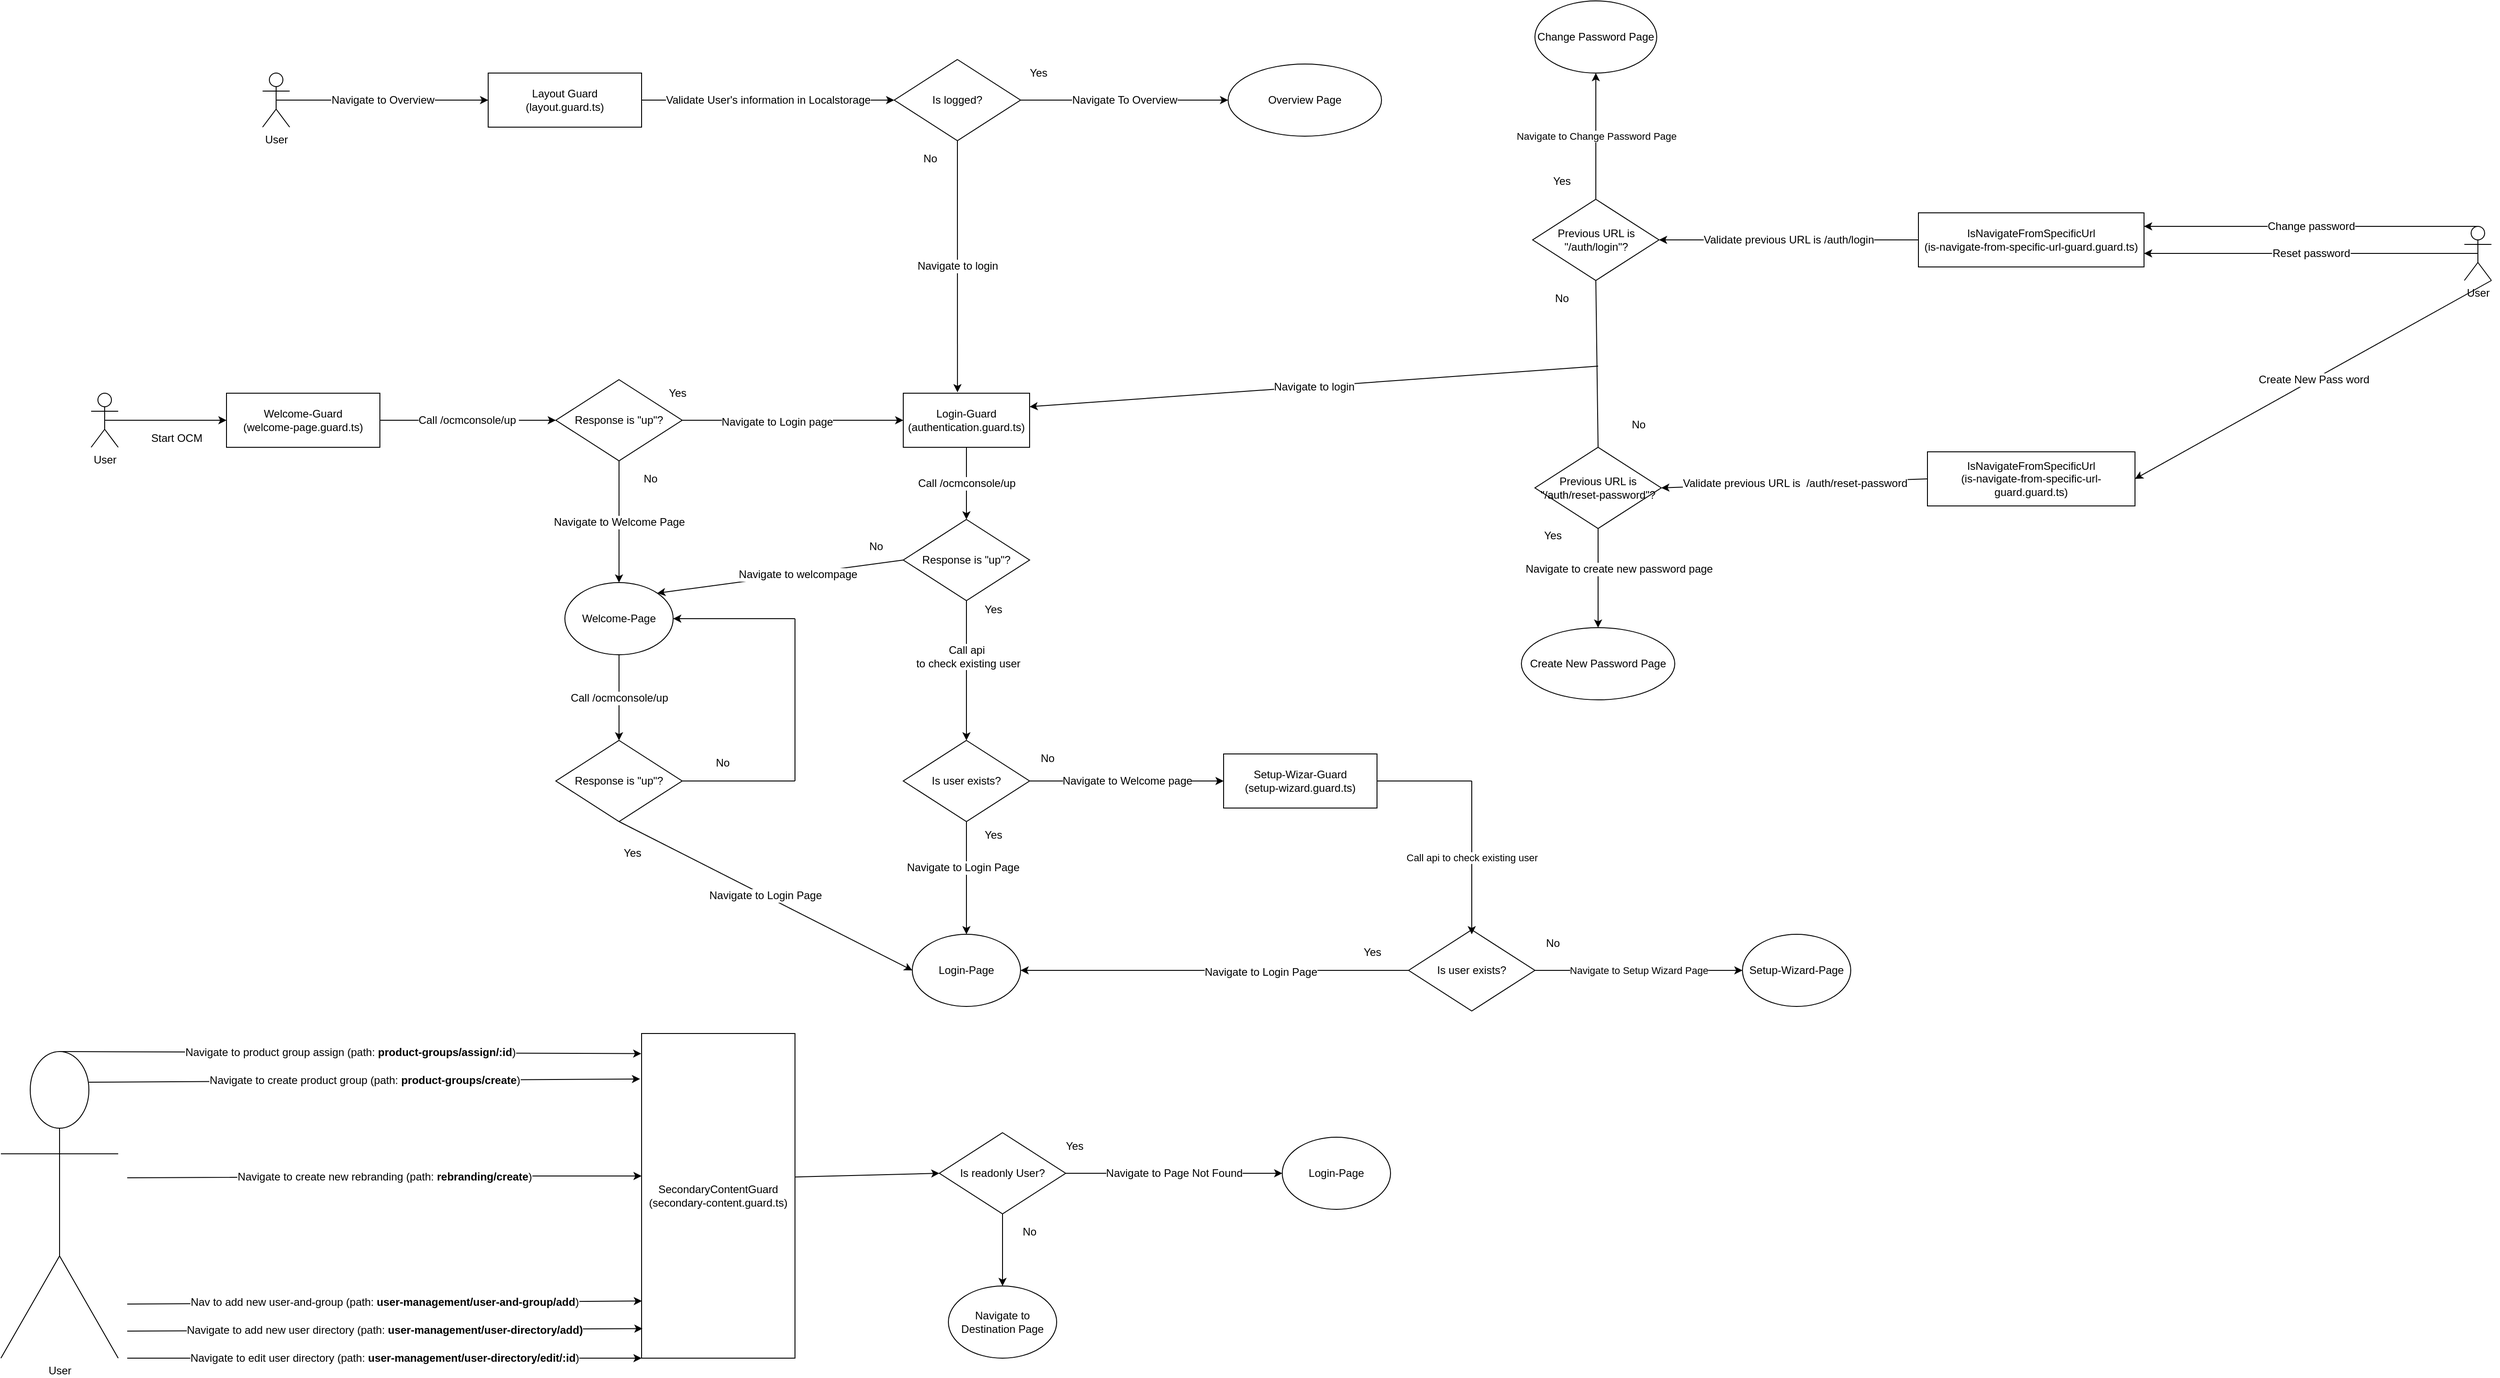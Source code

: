 <mxfile version="15.2.9" type="github">
  <diagram id="R2lEEEUBdFMjLlhIrx00" name="Page-1">
    <mxGraphModel dx="1763" dy="1122" grid="1" gridSize="10" guides="1" tooltips="1" connect="1" arrows="1" fold="1" page="0" pageScale="1" pageWidth="850" pageHeight="1100" math="0" shadow="0" extFonts="Permanent Marker^https://fonts.googleapis.com/css?family=Permanent+Marker">
      <root>
        <mxCell id="0" />
        <mxCell id="1" parent="0" />
        <mxCell id="M-KNJrDklRf5NZTeeunS-158" value="User&lt;br&gt;" style="shape=umlActor;verticalLabelPosition=bottom;verticalAlign=top;html=1;outlineConnect=0;sketch=0;direction=east;" vertex="1" parent="1">
          <mxGeometry x="2410" y="-135" width="30" height="60" as="geometry" />
        </mxCell>
        <mxCell id="M-KNJrDklRf5NZTeeunS-159" value="IsNavigateFromSpecificUrl&lt;br&gt;(is-navigate-from-specific-url-guard.guard.ts)" style="rounded=0;whiteSpace=wrap;html=1;sketch=0;direction=east;" vertex="1" parent="1">
          <mxGeometry x="1805" y="-150" width="250" height="60" as="geometry" />
        </mxCell>
        <mxCell id="M-KNJrDklRf5NZTeeunS-160" value="Change password" style="endArrow=classic;html=1;fontSize=12;exitX=0.5;exitY=0;exitDx=0;exitDy=0;exitPerimeter=0;sketch=0;entryX=1;entryY=0.25;entryDx=0;entryDy=0;" edge="1" parent="1" source="M-KNJrDklRf5NZTeeunS-158" target="M-KNJrDklRf5NZTeeunS-159">
          <mxGeometry relative="1" as="geometry">
            <mxPoint x="1205" y="-225" as="sourcePoint" />
            <mxPoint x="2220" y="-40" as="targetPoint" />
          </mxGeometry>
        </mxCell>
        <mxCell id="M-KNJrDklRf5NZTeeunS-161" value="Previous URL is &quot;/auth/login&quot;?" style="rhombus;whiteSpace=wrap;html=1;sketch=0;direction=east;" vertex="1" parent="1">
          <mxGeometry x="1377.5" y="-165" width="140" height="90" as="geometry" />
        </mxCell>
        <mxCell id="M-KNJrDklRf5NZTeeunS-162" value="Validate previous URL is /auth/login" style="endArrow=classic;html=1;fontSize=12;entryX=1;entryY=0.5;entryDx=0;entryDy=0;exitX=0;exitY=0.5;exitDx=0;exitDy=0;sketch=0;" edge="1" parent="1" source="M-KNJrDklRf5NZTeeunS-159" target="M-KNJrDklRf5NZTeeunS-161">
          <mxGeometry relative="1" as="geometry">
            <mxPoint x="1365" y="35" as="sourcePoint" />
            <mxPoint x="1605" y="35" as="targetPoint" />
          </mxGeometry>
        </mxCell>
        <mxCell id="M-KNJrDklRf5NZTeeunS-163" value="Change Password Page" style="ellipse;whiteSpace=wrap;html=1;sketch=0;direction=east;" vertex="1" parent="1">
          <mxGeometry x="1380" y="-385" width="135" height="80" as="geometry" />
        </mxCell>
        <mxCell id="M-KNJrDklRf5NZTeeunS-165" value="Navigate to Change Password Page" style="endArrow=classic;html=1;startArrow=none;sketch=0;entryX=0.5;entryY=1;entryDx=0;entryDy=0;exitX=0.5;exitY=0;exitDx=0;exitDy=0;" edge="1" parent="1" source="M-KNJrDklRf5NZTeeunS-161" target="M-KNJrDklRf5NZTeeunS-163">
          <mxGeometry width="50" height="50" relative="1" as="geometry">
            <mxPoint x="1445" y="35" as="sourcePoint" />
            <mxPoint x="1535" y="-55" as="targetPoint" />
          </mxGeometry>
        </mxCell>
        <mxCell id="M-KNJrDklRf5NZTeeunS-171" value="IsNavigateFromSpecificUrl&lt;br&gt;(is-navigate-from-specific-url-guard.guard.ts)" style="rounded=0;whiteSpace=wrap;html=1;sketch=0;direction=east;" vertex="1" parent="1">
          <mxGeometry x="1815" y="115" width="230" height="60" as="geometry" />
        </mxCell>
        <mxCell id="M-KNJrDklRf5NZTeeunS-172" value="Previous URL is &quot;/auth/reset-password&quot;?" style="rhombus;whiteSpace=wrap;html=1;sketch=0;direction=east;" vertex="1" parent="1">
          <mxGeometry x="1380" y="110" width="140" height="90" as="geometry" />
        </mxCell>
        <mxCell id="M-KNJrDklRf5NZTeeunS-173" value="Validate previous URL is&amp;nbsp; /auth/reset-password" style="endArrow=classic;html=1;fontSize=12;exitX=0;exitY=0.5;exitDx=0;exitDy=0;sketch=0;entryX=1;entryY=0.5;entryDx=0;entryDy=0;" edge="1" parent="1" source="M-KNJrDklRf5NZTeeunS-171" target="M-KNJrDklRf5NZTeeunS-172">
          <mxGeometry relative="1" as="geometry">
            <mxPoint x="1365" y="280" as="sourcePoint" />
            <mxPoint x="1560" y="180" as="targetPoint" />
          </mxGeometry>
        </mxCell>
        <mxCell id="M-KNJrDklRf5NZTeeunS-174" value="Create New Password Page" style="ellipse;whiteSpace=wrap;html=1;sketch=0;direction=east;" vertex="1" parent="1">
          <mxGeometry x="1365" y="310" width="170" height="80" as="geometry" />
        </mxCell>
        <mxCell id="M-KNJrDklRf5NZTeeunS-175" value="" style="endArrow=classic;html=1;startArrow=none;entryX=0.5;entryY=0;entryDx=0;entryDy=0;sketch=0;exitX=0.5;exitY=1;exitDx=0;exitDy=0;" edge="1" parent="1" source="M-KNJrDklRf5NZTeeunS-172" target="M-KNJrDklRf5NZTeeunS-174">
          <mxGeometry width="50" height="50" relative="1" as="geometry">
            <mxPoint x="1370" y="240" as="sourcePoint" />
            <mxPoint x="2225" y="305" as="targetPoint" />
          </mxGeometry>
        </mxCell>
        <mxCell id="M-KNJrDklRf5NZTeeunS-176" value="Navigate to create new password page" style="edgeLabel;html=1;align=center;verticalAlign=middle;resizable=0;points=[];fontSize=12;" vertex="1" connectable="0" parent="M-KNJrDklRf5NZTeeunS-175">
          <mxGeometry x="-0.184" y="-4" relative="1" as="geometry">
            <mxPoint x="27" as="offset" />
          </mxGeometry>
        </mxCell>
        <mxCell id="M-KNJrDklRf5NZTeeunS-177" value="Yes" style="text;html=1;strokeColor=none;fillColor=none;align=center;verticalAlign=middle;whiteSpace=wrap;rounded=0;sketch=0;direction=east;" vertex="1" parent="1">
          <mxGeometry x="1310" y="200" width="180" height="15" as="geometry" />
        </mxCell>
        <mxCell id="M-KNJrDklRf5NZTeeunS-180" value="No" style="text;html=1;strokeColor=none;fillColor=none;align=center;verticalAlign=middle;whiteSpace=wrap;rounded=0;sketch=0;direction=east;" vertex="1" parent="1">
          <mxGeometry x="1405" y="70" width="180" height="30" as="geometry" />
        </mxCell>
        <mxCell id="M-KNJrDklRf5NZTeeunS-181" value="Create New Pass word" style="endArrow=classic;html=1;fontSize=12;entryX=1;entryY=0.5;entryDx=0;entryDy=0;exitX=1;exitY=1;exitDx=0;exitDy=0;sketch=0;exitPerimeter=0;" edge="1" parent="1" source="M-KNJrDklRf5NZTeeunS-158" target="M-KNJrDklRf5NZTeeunS-171">
          <mxGeometry relative="1" as="geometry">
            <mxPoint x="1005" y="-105" as="sourcePoint" />
            <mxPoint x="1245" y="-105" as="targetPoint" />
          </mxGeometry>
        </mxCell>
        <mxCell id="M-KNJrDklRf5NZTeeunS-182" value="Reset password" style="endArrow=classic;html=1;fontSize=12;entryX=1;entryY=0.75;entryDx=0;entryDy=0;exitX=0.5;exitY=0.5;exitDx=0;exitDy=0;sketch=0;exitPerimeter=0;" edge="1" parent="1" source="M-KNJrDklRf5NZTeeunS-158" target="M-KNJrDklRf5NZTeeunS-159">
          <mxGeometry relative="1" as="geometry">
            <mxPoint x="997.5" y="-129" as="sourcePoint" />
            <mxPoint x="1242.93" y="-127.02" as="targetPoint" />
          </mxGeometry>
        </mxCell>
        <mxCell id="M-KNJrDklRf5NZTeeunS-3" value="" style="endArrow=classic;html=1;exitX=0.5;exitY=0.5;exitDx=0;exitDy=0;exitPerimeter=0;entryX=0;entryY=0.5;entryDx=0;entryDy=0;" edge="1" parent="1" source="M-KNJrDklRf5NZTeeunS-4" target="M-KNJrDklRf5NZTeeunS-6">
          <mxGeometry width="50" height="50" relative="1" as="geometry">
            <mxPoint x="-30" y="80" as="sourcePoint" />
            <mxPoint x="-50" y="80" as="targetPoint" />
          </mxGeometry>
        </mxCell>
        <mxCell id="M-KNJrDklRf5NZTeeunS-4" value="User&lt;br&gt;" style="shape=umlActor;verticalLabelPosition=bottom;verticalAlign=top;html=1;outlineConnect=0;" vertex="1" parent="1">
          <mxGeometry x="-220" y="50" width="30" height="60" as="geometry" />
        </mxCell>
        <mxCell id="M-KNJrDklRf5NZTeeunS-5" value="Start OCM" style="text;html=1;strokeColor=none;fillColor=none;align=center;verticalAlign=middle;whiteSpace=wrap;rounded=0;" vertex="1" parent="1">
          <mxGeometry x="-160" y="90" width="70" height="20" as="geometry" />
        </mxCell>
        <mxCell id="M-KNJrDklRf5NZTeeunS-6" value="Welcome-Guard&lt;br&gt;(welcome-page.guard.ts)" style="rounded=0;whiteSpace=wrap;html=1;" vertex="1" parent="1">
          <mxGeometry x="-70" y="50" width="170" height="60" as="geometry" />
        </mxCell>
        <mxCell id="M-KNJrDklRf5NZTeeunS-7" value="" style="endArrow=classic;html=1;entryX=0;entryY=0.5;entryDx=0;entryDy=0;exitX=1;exitY=0.5;exitDx=0;exitDy=0;" edge="1" parent="1" source="M-KNJrDklRf5NZTeeunS-41" target="M-KNJrDklRf5NZTeeunS-9">
          <mxGeometry width="50" height="50" relative="1" as="geometry">
            <mxPoint x="480" y="80" as="sourcePoint" />
            <mxPoint x="600" y="80" as="targetPoint" />
          </mxGeometry>
        </mxCell>
        <mxCell id="M-KNJrDklRf5NZTeeunS-54" value="Text" style="edgeLabel;html=1;align=center;verticalAlign=middle;resizable=0;points=[];" vertex="1" connectable="0" parent="M-KNJrDklRf5NZTeeunS-7">
          <mxGeometry x="-0.2" y="-3" relative="1" as="geometry">
            <mxPoint as="offset" />
          </mxGeometry>
        </mxCell>
        <mxCell id="M-KNJrDklRf5NZTeeunS-55" value="Text" style="edgeLabel;html=1;align=center;verticalAlign=middle;resizable=0;points=[];" vertex="1" connectable="0" parent="M-KNJrDklRf5NZTeeunS-7">
          <mxGeometry x="-0.167" y="-5" relative="1" as="geometry">
            <mxPoint as="offset" />
          </mxGeometry>
        </mxCell>
        <mxCell id="M-KNJrDklRf5NZTeeunS-56" value="&lt;span style=&quot;font-size: 12px;&quot;&gt;Navigate to Login page&lt;/span&gt;" style="edgeLabel;html=1;align=center;verticalAlign=middle;resizable=0;points=[];fontSize=12;" vertex="1" connectable="0" parent="M-KNJrDklRf5NZTeeunS-7">
          <mxGeometry x="-0.143" y="-2" relative="1" as="geometry">
            <mxPoint as="offset" />
          </mxGeometry>
        </mxCell>
        <mxCell id="M-KNJrDklRf5NZTeeunS-9" value="Login-Guard&lt;br&gt;(authentication.guard.ts)&lt;br&gt;" style="rounded=0;whiteSpace=wrap;html=1;" vertex="1" parent="1">
          <mxGeometry x="680" y="50" width="140" height="60" as="geometry" />
        </mxCell>
        <mxCell id="M-KNJrDklRf5NZTeeunS-12" value="Welcome-Page" style="ellipse;whiteSpace=wrap;html=1;" vertex="1" parent="1">
          <mxGeometry x="305" y="260" width="120" height="80" as="geometry" />
        </mxCell>
        <mxCell id="M-KNJrDklRf5NZTeeunS-16" value="Login-Page" style="ellipse;whiteSpace=wrap;html=1;" vertex="1" parent="1">
          <mxGeometry x="690" y="650" width="120" height="80" as="geometry" />
        </mxCell>
        <mxCell id="M-KNJrDklRf5NZTeeunS-23" value="Response is &quot;up&quot;?" style="rhombus;whiteSpace=wrap;html=1;" vertex="1" parent="1">
          <mxGeometry x="680" y="190" width="140" height="90" as="geometry" />
        </mxCell>
        <mxCell id="M-KNJrDklRf5NZTeeunS-25" value="&lt;font style=&quot;font-size: 12px&quot;&gt;Call /ocmconsole/up&lt;/font&gt;" style="endArrow=classic;html=1;entryX=0.5;entryY=0;entryDx=0;entryDy=0;exitX=0.5;exitY=1;exitDx=0;exitDy=0;" edge="1" parent="1" source="M-KNJrDklRf5NZTeeunS-9" target="M-KNJrDklRf5NZTeeunS-23">
          <mxGeometry width="50" height="50" relative="1" as="geometry">
            <mxPoint x="445" y="310" as="sourcePoint" />
            <mxPoint x="690" y="360" as="targetPoint" />
          </mxGeometry>
        </mxCell>
        <mxCell id="M-KNJrDklRf5NZTeeunS-26" value="" style="endArrow=classic;html=1;exitX=0.5;exitY=1;exitDx=0;exitDy=0;entryX=0.5;entryY=0;entryDx=0;entryDy=0;" edge="1" parent="1" source="M-KNJrDklRf5NZTeeunS-23" target="M-KNJrDklRf5NZTeeunS-30">
          <mxGeometry width="50" height="50" relative="1" as="geometry">
            <mxPoint x="740" y="340" as="sourcePoint" />
            <mxPoint x="750" y="360" as="targetPoint" />
          </mxGeometry>
        </mxCell>
        <mxCell id="M-KNJrDklRf5NZTeeunS-43" value="&lt;span style=&quot;font-size: 12px&quot;&gt;Call api&lt;br&gt;&amp;nbsp;to check existing user&lt;/span&gt;" style="edgeLabel;html=1;align=center;verticalAlign=middle;resizable=0;points=[];" vertex="1" connectable="0" parent="M-KNJrDklRf5NZTeeunS-26">
          <mxGeometry x="-0.4" y="-4" relative="1" as="geometry">
            <mxPoint x="4" y="15" as="offset" />
          </mxGeometry>
        </mxCell>
        <mxCell id="M-KNJrDklRf5NZTeeunS-27" value="Yes" style="text;html=1;strokeColor=none;fillColor=none;align=center;verticalAlign=middle;whiteSpace=wrap;rounded=0;" vertex="1" parent="1">
          <mxGeometry x="690" y="480" width="180" height="20" as="geometry" />
        </mxCell>
        <mxCell id="M-KNJrDklRf5NZTeeunS-28" value="No" style="text;html=1;strokeColor=none;fillColor=none;align=center;verticalAlign=middle;whiteSpace=wrap;rounded=0;" vertex="1" parent="1">
          <mxGeometry x="560" y="210" width="180" height="20" as="geometry" />
        </mxCell>
        <mxCell id="M-KNJrDklRf5NZTeeunS-29" value="" style="endArrow=classic;html=1;exitX=0;exitY=0.5;exitDx=0;exitDy=0;entryX=1;entryY=0;entryDx=0;entryDy=0;" edge="1" parent="1" source="M-KNJrDklRf5NZTeeunS-23" target="M-KNJrDklRf5NZTeeunS-12">
          <mxGeometry width="50" height="50" relative="1" as="geometry">
            <mxPoint x="760" y="290" as="sourcePoint" />
            <mxPoint x="930" y="235" as="targetPoint" />
          </mxGeometry>
        </mxCell>
        <mxCell id="M-KNJrDklRf5NZTeeunS-45" value="&lt;span style=&quot;font-size: 12px&quot;&gt;Navigate to welcompage&lt;/span&gt;" style="edgeLabel;html=1;align=center;verticalAlign=middle;resizable=0;points=[];" vertex="1" connectable="0" parent="M-KNJrDklRf5NZTeeunS-29">
          <mxGeometry x="-0.143" relative="1" as="geometry">
            <mxPoint as="offset" />
          </mxGeometry>
        </mxCell>
        <mxCell id="M-KNJrDklRf5NZTeeunS-32" value="" style="endArrow=classic;html=1;exitX=0.5;exitY=1;exitDx=0;exitDy=0;entryX=0.5;entryY=0;entryDx=0;entryDy=0;startArrow=none;" edge="1" parent="1" source="M-KNJrDklRf5NZTeeunS-30" target="M-KNJrDklRf5NZTeeunS-16">
          <mxGeometry width="50" height="50" relative="1" as="geometry">
            <mxPoint x="750" y="450" as="sourcePoint" />
            <mxPoint x="750" y="530" as="targetPoint" />
          </mxGeometry>
        </mxCell>
        <mxCell id="M-KNJrDklRf5NZTeeunS-79" value="Navigate to Login Page" style="edgeLabel;html=1;align=center;verticalAlign=middle;resizable=0;points=[];fontSize=12;" vertex="1" connectable="0" parent="M-KNJrDklRf5NZTeeunS-32">
          <mxGeometry x="-0.184" y="-4" relative="1" as="geometry">
            <mxPoint as="offset" />
          </mxGeometry>
        </mxCell>
        <mxCell id="M-KNJrDklRf5NZTeeunS-33" value="Yes" style="text;html=1;strokeColor=none;fillColor=none;align=center;verticalAlign=middle;whiteSpace=wrap;rounded=0;" vertex="1" parent="1">
          <mxGeometry x="690" y="280" width="180" height="20" as="geometry" />
        </mxCell>
        <mxCell id="M-KNJrDklRf5NZTeeunS-36" value="&lt;font style=&quot;font-size: 12px&quot;&gt;Navigate to Welcome page&lt;/font&gt;" style="endArrow=classic;html=1;exitX=1;exitY=0.5;exitDx=0;exitDy=0;entryX=0;entryY=0.5;entryDx=0;entryDy=0;" edge="1" parent="1" source="M-KNJrDklRf5NZTeeunS-30" target="M-KNJrDklRf5NZTeeunS-39">
          <mxGeometry width="50" height="50" relative="1" as="geometry">
            <mxPoint x="830" y="245" as="sourcePoint" />
            <mxPoint x="960" y="405" as="targetPoint" />
          </mxGeometry>
        </mxCell>
        <mxCell id="M-KNJrDklRf5NZTeeunS-37" value="Setup-Wizard-Page" style="ellipse;whiteSpace=wrap;html=1;" vertex="1" parent="1">
          <mxGeometry x="1610" y="650" width="120" height="80" as="geometry" />
        </mxCell>
        <mxCell id="M-KNJrDklRf5NZTeeunS-38" value="No" style="text;html=1;strokeColor=none;fillColor=none;align=center;verticalAlign=middle;whiteSpace=wrap;rounded=0;" vertex="1" parent="1">
          <mxGeometry x="750" y="445" width="180" height="20" as="geometry" />
        </mxCell>
        <mxCell id="M-KNJrDklRf5NZTeeunS-39" value="Setup-Wizar-Guard&lt;br&gt;(setup-wizard.guard.ts)" style="rounded=0;whiteSpace=wrap;html=1;" vertex="1" parent="1">
          <mxGeometry x="1035" y="450" width="170" height="60" as="geometry" />
        </mxCell>
        <mxCell id="M-KNJrDklRf5NZTeeunS-41" value="Response is &quot;up&quot;?" style="rhombus;whiteSpace=wrap;html=1;" vertex="1" parent="1">
          <mxGeometry x="295" y="35" width="140" height="90" as="geometry" />
        </mxCell>
        <mxCell id="M-KNJrDklRf5NZTeeunS-42" value="&lt;font style=&quot;font-size: 12px&quot;&gt;Navigate to Welcome Page&lt;/font&gt;" style="endArrow=classic;html=1;exitX=0.5;exitY=1;exitDx=0;exitDy=0;entryX=0.5;entryY=0;entryDx=0;entryDy=0;" edge="1" parent="1" source="M-KNJrDklRf5NZTeeunS-41" target="M-KNJrDklRf5NZTeeunS-12">
          <mxGeometry width="50" height="50" relative="1" as="geometry">
            <mxPoint x="362.5" y="150" as="sourcePoint" />
            <mxPoint x="320" y="240" as="targetPoint" />
          </mxGeometry>
        </mxCell>
        <mxCell id="M-KNJrDklRf5NZTeeunS-30" value="Is user exists?" style="rhombus;whiteSpace=wrap;html=1;" vertex="1" parent="1">
          <mxGeometry x="680" y="435" width="140" height="90" as="geometry" />
        </mxCell>
        <mxCell id="M-KNJrDklRf5NZTeeunS-49" style="edgeStyle=orthogonalEdgeStyle;rounded=0;orthogonalLoop=1;jettySize=auto;html=1;exitX=0.5;exitY=1;exitDx=0;exitDy=0;" edge="1" parent="1" source="M-KNJrDklRf5NZTeeunS-38" target="M-KNJrDklRf5NZTeeunS-38">
          <mxGeometry relative="1" as="geometry" />
        </mxCell>
        <mxCell id="M-KNJrDklRf5NZTeeunS-50" value="Yes" style="text;html=1;strokeColor=none;fillColor=none;align=center;verticalAlign=middle;whiteSpace=wrap;rounded=0;" vertex="1" parent="1">
          <mxGeometry x="690" y="530" width="180" height="20" as="geometry" />
        </mxCell>
        <mxCell id="M-KNJrDklRf5NZTeeunS-51" value="&lt;font style=&quot;font-size: 12px&quot;&gt;Call /ocmconsole/up&amp;nbsp;&lt;/font&gt;" style="endArrow=classic;html=1;exitX=1;exitY=0.5;exitDx=0;exitDy=0;entryX=0;entryY=0.5;entryDx=0;entryDy=0;" edge="1" parent="1" source="M-KNJrDklRf5NZTeeunS-6" target="M-KNJrDklRf5NZTeeunS-41">
          <mxGeometry width="50" height="50" relative="1" as="geometry">
            <mxPoint x="390" y="215" as="sourcePoint" />
            <mxPoint x="395" y="280" as="targetPoint" />
          </mxGeometry>
        </mxCell>
        <mxCell id="M-KNJrDklRf5NZTeeunS-52" value="Yes" style="text;html=1;strokeColor=none;fillColor=none;align=center;verticalAlign=middle;whiteSpace=wrap;rounded=0;" vertex="1" parent="1">
          <mxGeometry x="340" y="40" width="180" height="20" as="geometry" />
        </mxCell>
        <mxCell id="M-KNJrDklRf5NZTeeunS-58" value="&#xa;&#xa;&lt;span style=&quot;color: rgb(0, 0, 0); font-family: helvetica; font-size: 12px; font-style: normal; font-weight: 400; letter-spacing: normal; text-align: center; text-indent: 0px; text-transform: none; word-spacing: 0px; background-color: rgb(255, 255, 255); display: inline; float: none;&quot;&gt;Response is &quot;up&quot;?&lt;/span&gt;&#xa;&#xa;" style="rhombus;whiteSpace=wrap;html=1;" vertex="1" parent="1">
          <mxGeometry x="295" y="435" width="140" height="90" as="geometry" />
        </mxCell>
        <mxCell id="M-KNJrDklRf5NZTeeunS-59" value="&lt;font style=&quot;font-size: 12px&quot;&gt;Call /ocmconsole/up&lt;/font&gt;" style="endArrow=classic;html=1;exitX=0.5;exitY=1;exitDx=0;exitDy=0;entryX=0.5;entryY=0;entryDx=0;entryDy=0;" edge="1" parent="1" source="M-KNJrDklRf5NZTeeunS-12" target="M-KNJrDklRf5NZTeeunS-58">
          <mxGeometry width="50" height="50" relative="1" as="geometry">
            <mxPoint x="375" y="135" as="sourcePoint" />
            <mxPoint x="375" y="270" as="targetPoint" />
          </mxGeometry>
        </mxCell>
        <mxCell id="M-KNJrDklRf5NZTeeunS-68" value="&lt;font style=&quot;font-size: 12px&quot;&gt;Navigate to Login Page&lt;/font&gt;" style="endArrow=classic;html=1;exitX=0.5;exitY=1;exitDx=0;exitDy=0;entryX=0;entryY=0.5;entryDx=0;entryDy=0;" edge="1" parent="1" source="M-KNJrDklRf5NZTeeunS-58" target="M-KNJrDklRf5NZTeeunS-16">
          <mxGeometry relative="1" as="geometry">
            <mxPoint x="610" y="360" as="sourcePoint" />
            <mxPoint x="710" y="360" as="targetPoint" />
          </mxGeometry>
        </mxCell>
        <mxCell id="M-KNJrDklRf5NZTeeunS-70" value="Yes" style="text;html=1;strokeColor=none;fillColor=none;align=center;verticalAlign=middle;whiteSpace=wrap;rounded=0;" vertex="1" parent="1">
          <mxGeometry x="290" y="550" width="180" height="20" as="geometry" />
        </mxCell>
        <mxCell id="M-KNJrDklRf5NZTeeunS-71" value="No" style="text;html=1;strokeColor=none;fillColor=none;align=center;verticalAlign=middle;whiteSpace=wrap;rounded=0;" vertex="1" parent="1">
          <mxGeometry x="310" y="135" width="180" height="20" as="geometry" />
        </mxCell>
        <mxCell id="M-KNJrDklRf5NZTeeunS-74" value="" style="endArrow=none;html=1;exitX=1;exitY=0.5;exitDx=0;exitDy=0;" edge="1" parent="1" source="M-KNJrDklRf5NZTeeunS-58">
          <mxGeometry width="50" height="50" relative="1" as="geometry">
            <mxPoint x="630" y="380" as="sourcePoint" />
            <mxPoint x="560" y="480" as="targetPoint" />
          </mxGeometry>
        </mxCell>
        <mxCell id="M-KNJrDklRf5NZTeeunS-75" value="" style="endArrow=classic;html=1;entryX=1;entryY=0.5;entryDx=0;entryDy=0;" edge="1" parent="1" target="M-KNJrDklRf5NZTeeunS-12">
          <mxGeometry width="50" height="50" relative="1" as="geometry">
            <mxPoint x="560" y="300" as="sourcePoint" />
            <mxPoint x="560" y="320" as="targetPoint" />
          </mxGeometry>
        </mxCell>
        <mxCell id="M-KNJrDklRf5NZTeeunS-76" value="" style="endArrow=none;html=1;" edge="1" parent="1">
          <mxGeometry width="50" height="50" relative="1" as="geometry">
            <mxPoint x="560" y="480" as="sourcePoint" />
            <mxPoint x="560" y="300" as="targetPoint" />
          </mxGeometry>
        </mxCell>
        <mxCell id="M-KNJrDklRf5NZTeeunS-77" value="No" style="text;html=1;strokeColor=none;fillColor=none;align=center;verticalAlign=middle;whiteSpace=wrap;rounded=0;" vertex="1" parent="1">
          <mxGeometry x="390" y="450" width="180" height="20" as="geometry" />
        </mxCell>
        <mxCell id="M-KNJrDklRf5NZTeeunS-80" value="Is user exists?" style="rhombus;whiteSpace=wrap;html=1;" vertex="1" parent="1">
          <mxGeometry x="1240" y="645" width="140" height="90" as="geometry" />
        </mxCell>
        <mxCell id="M-KNJrDklRf5NZTeeunS-87" value="" style="endArrow=classic;html=1;exitX=0;exitY=0.5;exitDx=0;exitDy=0;startArrow=none;entryX=1;entryY=0.5;entryDx=0;entryDy=0;" edge="1" parent="1" source="M-KNJrDklRf5NZTeeunS-80" target="M-KNJrDklRf5NZTeeunS-16">
          <mxGeometry width="50" height="50" relative="1" as="geometry">
            <mxPoint x="760" y="535" as="sourcePoint" />
            <mxPoint x="1530" y="650" as="targetPoint" />
          </mxGeometry>
        </mxCell>
        <mxCell id="M-KNJrDklRf5NZTeeunS-89" value="Text" style="edgeLabel;html=1;align=center;verticalAlign=middle;resizable=0;points=[];fontSize=12;" vertex="1" connectable="0" parent="M-KNJrDklRf5NZTeeunS-87">
          <mxGeometry x="-0.168" y="3" relative="1" as="geometry">
            <mxPoint as="offset" />
          </mxGeometry>
        </mxCell>
        <mxCell id="M-KNJrDklRf5NZTeeunS-90" value="Navigate to Login Page" style="edgeLabel;html=1;align=center;verticalAlign=middle;resizable=0;points=[];fontSize=12;" vertex="1" connectable="0" parent="M-KNJrDklRf5NZTeeunS-87">
          <mxGeometry x="-0.236" y="2" relative="1" as="geometry">
            <mxPoint as="offset" />
          </mxGeometry>
        </mxCell>
        <mxCell id="M-KNJrDklRf5NZTeeunS-91" value="" style="endArrow=none;html=1;fontSize=12;entryX=1;entryY=0.5;entryDx=0;entryDy=0;" edge="1" parent="1" target="M-KNJrDklRf5NZTeeunS-39">
          <mxGeometry width="50" height="50" relative="1" as="geometry">
            <mxPoint x="1310" y="480" as="sourcePoint" />
            <mxPoint x="1060" y="410" as="targetPoint" />
          </mxGeometry>
        </mxCell>
        <mxCell id="M-KNJrDklRf5NZTeeunS-92" value="" style="endArrow=classic;html=1;fontSize=12;" edge="1" parent="1">
          <mxGeometry relative="1" as="geometry">
            <mxPoint x="1310" y="480" as="sourcePoint" />
            <mxPoint x="1310" y="650" as="targetPoint" />
          </mxGeometry>
        </mxCell>
        <mxCell id="M-KNJrDklRf5NZTeeunS-93" value="Call api to check existing user" style="edgeLabel;resizable=0;html=1;align=center;verticalAlign=middle;" connectable="0" vertex="1" parent="M-KNJrDklRf5NZTeeunS-92">
          <mxGeometry relative="1" as="geometry" />
        </mxCell>
        <mxCell id="M-KNJrDklRf5NZTeeunS-94" value="Yes" style="text;html=1;strokeColor=none;fillColor=none;align=center;verticalAlign=middle;whiteSpace=wrap;rounded=0;" vertex="1" parent="1">
          <mxGeometry x="1110" y="660" width="180" height="20" as="geometry" />
        </mxCell>
        <mxCell id="M-KNJrDklRf5NZTeeunS-95" value="No" style="text;html=1;strokeColor=none;fillColor=none;align=center;verticalAlign=middle;whiteSpace=wrap;rounded=0;" vertex="1" parent="1">
          <mxGeometry x="1310" y="650" width="180" height="20" as="geometry" />
        </mxCell>
        <mxCell id="M-KNJrDklRf5NZTeeunS-96" value="" style="endArrow=classic;html=1;fontSize=12;exitX=1;exitY=0.5;exitDx=0;exitDy=0;entryX=0;entryY=0.5;entryDx=0;entryDy=0;" edge="1" parent="1" source="M-KNJrDklRf5NZTeeunS-80" target="M-KNJrDklRf5NZTeeunS-37">
          <mxGeometry relative="1" as="geometry">
            <mxPoint x="950" y="510" as="sourcePoint" />
            <mxPoint x="1490" y="690" as="targetPoint" />
          </mxGeometry>
        </mxCell>
        <mxCell id="M-KNJrDklRf5NZTeeunS-97" value="Navigate to Setup Wizard Page" style="edgeLabel;resizable=0;html=1;align=center;verticalAlign=middle;" connectable="0" vertex="1" parent="M-KNJrDklRf5NZTeeunS-96">
          <mxGeometry relative="1" as="geometry" />
        </mxCell>
        <mxCell id="M-KNJrDklRf5NZTeeunS-147" value="User&lt;br&gt;" style="shape=umlActor;verticalLabelPosition=bottom;verticalAlign=top;html=1;outlineConnect=0;" vertex="1" parent="1">
          <mxGeometry x="-30" y="-305" width="30" height="60" as="geometry" />
        </mxCell>
        <mxCell id="M-KNJrDklRf5NZTeeunS-148" value="Navigate to Overview" style="endArrow=classic;html=1;fontSize=12;exitX=0.5;exitY=0.5;exitDx=0;exitDy=0;exitPerimeter=0;entryX=0;entryY=0.5;entryDx=0;entryDy=0;" edge="1" parent="1" source="M-KNJrDklRf5NZTeeunS-147" target="M-KNJrDklRf5NZTeeunS-149">
          <mxGeometry relative="1" as="geometry">
            <mxPoint x="-10" y="-275.5" as="sourcePoint" />
            <mxPoint x="210" y="-275.5" as="targetPoint" />
          </mxGeometry>
        </mxCell>
        <mxCell id="M-KNJrDklRf5NZTeeunS-149" value="Layout Guard&lt;br&gt;(layout.guard.ts)" style="rounded=0;whiteSpace=wrap;html=1;" vertex="1" parent="1">
          <mxGeometry x="220" y="-305" width="170" height="60" as="geometry" />
        </mxCell>
        <mxCell id="M-KNJrDklRf5NZTeeunS-150" value="Is logged?" style="rhombus;whiteSpace=wrap;html=1;" vertex="1" parent="1">
          <mxGeometry x="670" y="-320" width="140" height="90" as="geometry" />
        </mxCell>
        <mxCell id="M-KNJrDklRf5NZTeeunS-151" value="Validate User&#39;s information in Localstorage" style="endArrow=classic;html=1;fontSize=12;exitX=1;exitY=0.5;exitDx=0;exitDy=0;entryX=0;entryY=0.5;entryDx=0;entryDy=0;" edge="1" parent="1" source="M-KNJrDklRf5NZTeeunS-149" target="M-KNJrDklRf5NZTeeunS-150">
          <mxGeometry relative="1" as="geometry">
            <mxPoint x="310" y="-285" as="sourcePoint" />
            <mxPoint x="410" y="-285" as="targetPoint" />
          </mxGeometry>
        </mxCell>
        <mxCell id="M-KNJrDklRf5NZTeeunS-152" value="Navigate To Overview" style="endArrow=classic;html=1;fontSize=12;exitX=1;exitY=0.5;exitDx=0;exitDy=0;entryX=0;entryY=0.5;entryDx=0;entryDy=0;" edge="1" parent="1" source="M-KNJrDklRf5NZTeeunS-150" target="M-KNJrDklRf5NZTeeunS-157">
          <mxGeometry relative="1" as="geometry">
            <mxPoint x="400" y="-265" as="sourcePoint" />
            <mxPoint x="1020" y="-275" as="targetPoint" />
          </mxGeometry>
        </mxCell>
        <mxCell id="M-KNJrDklRf5NZTeeunS-153" value="Yes" style="text;html=1;strokeColor=none;fillColor=none;align=center;verticalAlign=middle;whiteSpace=wrap;rounded=0;" vertex="1" parent="1">
          <mxGeometry x="740" y="-320" width="180" height="30" as="geometry" />
        </mxCell>
        <mxCell id="M-KNJrDklRf5NZTeeunS-154" value="No" style="text;html=1;strokeColor=none;fillColor=none;align=center;verticalAlign=middle;whiteSpace=wrap;rounded=0;" vertex="1" parent="1">
          <mxGeometry x="620" y="-225" width="180" height="30" as="geometry" />
        </mxCell>
        <mxCell id="M-KNJrDklRf5NZTeeunS-155" value="Navigate to login" style="endArrow=classic;html=1;fontSize=12;exitX=0.5;exitY=1;exitDx=0;exitDy=0;entryX=0.429;entryY=-0.017;entryDx=0;entryDy=0;entryPerimeter=0;" edge="1" parent="1" source="M-KNJrDklRf5NZTeeunS-150" target="M-KNJrDklRf5NZTeeunS-9">
          <mxGeometry relative="1" as="geometry">
            <mxPoint x="400" y="-265" as="sourcePoint" />
            <mxPoint x="740" y="-65" as="targetPoint" />
          </mxGeometry>
        </mxCell>
        <mxCell id="M-KNJrDklRf5NZTeeunS-157" value="Overview Page" style="ellipse;whiteSpace=wrap;html=1;" vertex="1" parent="1">
          <mxGeometry x="1040" y="-315" width="170" height="80" as="geometry" />
        </mxCell>
        <mxCell id="M-KNJrDklRf5NZTeeunS-241" value="Navigate to login" style="endArrow=classic;html=1;fontSize=12;entryX=1;entryY=0.25;entryDx=0;entryDy=0;" edge="1" parent="1" target="M-KNJrDklRf5NZTeeunS-9">
          <mxGeometry relative="1" as="geometry">
            <mxPoint x="1450" y="20" as="sourcePoint" />
            <mxPoint x="750.06" y="58.98" as="targetPoint" />
          </mxGeometry>
        </mxCell>
        <mxCell id="M-KNJrDklRf5NZTeeunS-243" value="No" style="text;html=1;strokeColor=none;fillColor=none;align=center;verticalAlign=middle;whiteSpace=wrap;rounded=0;sketch=0;direction=east;" vertex="1" parent="1">
          <mxGeometry x="1320" y="-70" width="180" height="30" as="geometry" />
        </mxCell>
        <mxCell id="M-KNJrDklRf5NZTeeunS-244" value="Yes" style="text;html=1;strokeColor=none;fillColor=none;align=center;verticalAlign=middle;whiteSpace=wrap;rounded=0;sketch=0;direction=east;" vertex="1" parent="1">
          <mxGeometry x="1320" y="-200" width="180" height="30" as="geometry" />
        </mxCell>
        <mxCell id="M-KNJrDklRf5NZTeeunS-247" value="" style="endArrow=none;html=1;fontSize=12;entryX=0.5;entryY=1;entryDx=0;entryDy=0;exitX=0.5;exitY=0;exitDx=0;exitDy=0;" edge="1" parent="1" source="M-KNJrDklRf5NZTeeunS-172" target="M-KNJrDklRf5NZTeeunS-161">
          <mxGeometry width="50" height="50" relative="1" as="geometry">
            <mxPoint x="1447" y="70" as="sourcePoint" />
            <mxPoint x="1280" y="-130" as="targetPoint" />
          </mxGeometry>
        </mxCell>
        <mxCell id="M-KNJrDklRf5NZTeeunS-251" value="User&lt;br&gt;" style="shape=umlActor;verticalLabelPosition=bottom;verticalAlign=top;html=1;outlineConnect=0;" vertex="1" parent="1">
          <mxGeometry x="-320" y="780" width="130" height="340" as="geometry" />
        </mxCell>
        <mxCell id="M-KNJrDklRf5NZTeeunS-253" value="SecondaryContentGuard&lt;br&gt;(secondary-content.guard.ts)" style="rounded=0;whiteSpace=wrap;html=1;" vertex="1" parent="1">
          <mxGeometry x="390" y="760" width="170" height="360" as="geometry" />
        </mxCell>
        <mxCell id="M-KNJrDklRf5NZTeeunS-254" value="Navigate to create product group (path: &lt;b&gt;product-groups/create&lt;/b&gt;)" style="endArrow=classic;html=1;fontSize=12;exitX=0.75;exitY=0.1;exitDx=0;exitDy=0;exitPerimeter=0;entryX=-0.01;entryY=0.14;entryDx=0;entryDy=0;entryPerimeter=0;" edge="1" parent="1" source="M-KNJrDklRf5NZTeeunS-251" target="M-KNJrDklRf5NZTeeunS-253">
          <mxGeometry relative="1" as="geometry">
            <mxPoint x="-175" y="970" as="sourcePoint" />
            <mxPoint x="-75" y="970" as="targetPoint" />
          </mxGeometry>
        </mxCell>
        <mxCell id="M-KNJrDklRf5NZTeeunS-257" value="Navigate to product group assign (path: &lt;b&gt;product-groups/assign/:id&lt;/b&gt;)" style="endArrow=classic;html=1;fontSize=12;exitX=0.5;exitY=0;exitDx=0;exitDy=0;exitPerimeter=0;entryX=-0.002;entryY=0.062;entryDx=0;entryDy=0;entryPerimeter=0;" edge="1" parent="1" source="M-KNJrDklRf5NZTeeunS-251" target="M-KNJrDklRf5NZTeeunS-253">
          <mxGeometry relative="1" as="geometry">
            <mxPoint x="-195" y="960" as="sourcePoint" />
            <mxPoint x="220" y="960" as="targetPoint" />
          </mxGeometry>
        </mxCell>
        <mxCell id="M-KNJrDklRf5NZTeeunS-258" value="Navigate to create new rebranding (path: &lt;b&gt;rebranding/create&lt;/b&gt;)" style="endArrow=classic;html=1;fontSize=12;" edge="1" parent="1">
          <mxGeometry relative="1" as="geometry">
            <mxPoint x="-180" y="920" as="sourcePoint" />
            <mxPoint x="390" y="918" as="targetPoint" />
            <Array as="points">
              <mxPoint x="230" y="918" />
            </Array>
          </mxGeometry>
        </mxCell>
        <mxCell id="M-KNJrDklRf5NZTeeunS-263" value="Navigate to add new user directory (path: &lt;b&gt;user-management/user-directory/add)&lt;/b&gt;" style="endArrow=classic;html=1;fontSize=12;entryX=0.006;entryY=0.909;entryDx=0;entryDy=0;entryPerimeter=0;" edge="1" parent="1" target="M-KNJrDklRf5NZTeeunS-253">
          <mxGeometry relative="1" as="geometry">
            <mxPoint x="-180" y="1090" as="sourcePoint" />
            <mxPoint x="248.3" y="820.4" as="targetPoint" />
          </mxGeometry>
        </mxCell>
        <mxCell id="M-KNJrDklRf5NZTeeunS-264" value="Nav to add new user-and-group (path: &lt;b&gt;user-management/user-and-group/add&lt;/b&gt;)" style="endArrow=classic;html=1;fontSize=12;entryX=0.002;entryY=0.824;entryDx=0;entryDy=0;entryPerimeter=0;" edge="1" parent="1" target="M-KNJrDklRf5NZTeeunS-253">
          <mxGeometry relative="1" as="geometry">
            <mxPoint x="-180" y="1060" as="sourcePoint" />
            <mxPoint x="216.94" y="1030.08" as="targetPoint" />
          </mxGeometry>
        </mxCell>
        <mxCell id="M-KNJrDklRf5NZTeeunS-265" value="Navigate to edit user directory (path: &lt;b&gt;user-management/user-directory/edit/:id&lt;/b&gt;)" style="endArrow=classic;html=1;fontSize=12;entryX=0;entryY=1;entryDx=0;entryDy=0;" edge="1" parent="1" target="M-KNJrDklRf5NZTeeunS-253">
          <mxGeometry relative="1" as="geometry">
            <mxPoint x="-180" y="1120" as="sourcePoint" />
            <mxPoint x="256.94" y="1078.08" as="targetPoint" />
          </mxGeometry>
        </mxCell>
        <mxCell id="M-KNJrDklRf5NZTeeunS-267" value="Is readonly User?" style="rhombus;whiteSpace=wrap;html=1;" vertex="1" parent="1">
          <mxGeometry x="720" y="870" width="140" height="90" as="geometry" />
        </mxCell>
        <mxCell id="M-KNJrDklRf5NZTeeunS-269" value="Login-Page" style="ellipse;whiteSpace=wrap;html=1;" vertex="1" parent="1">
          <mxGeometry x="1100" y="875" width="120" height="80" as="geometry" />
        </mxCell>
        <mxCell id="M-KNJrDklRf5NZTeeunS-270" value="Navigate to Destination Page" style="ellipse;whiteSpace=wrap;html=1;" vertex="1" parent="1">
          <mxGeometry x="730" y="1040" width="120" height="80" as="geometry" />
        </mxCell>
        <mxCell id="M-KNJrDklRf5NZTeeunS-271" value="" style="endArrow=classic;html=1;fontSize=12;exitX=1.003;exitY=0.442;exitDx=0;exitDy=0;exitPerimeter=0;entryX=0;entryY=0.5;entryDx=0;entryDy=0;" edge="1" parent="1" source="M-KNJrDklRf5NZTeeunS-253" target="M-KNJrDklRf5NZTeeunS-267">
          <mxGeometry width="50" height="50" relative="1" as="geometry">
            <mxPoint x="800" y="870" as="sourcePoint" />
            <mxPoint x="850" y="820" as="targetPoint" />
          </mxGeometry>
        </mxCell>
        <mxCell id="M-KNJrDklRf5NZTeeunS-272" value="Navigate to Page Not Found" style="endArrow=classic;html=1;fontSize=12;entryX=0;entryY=0.5;entryDx=0;entryDy=0;exitX=1;exitY=0.5;exitDx=0;exitDy=0;" edge="1" parent="1" source="M-KNJrDklRf5NZTeeunS-267" target="M-KNJrDklRf5NZTeeunS-269">
          <mxGeometry width="50" height="50" relative="1" as="geometry">
            <mxPoint x="860" y="910" as="sourcePoint" />
            <mxPoint x="910" y="860" as="targetPoint" />
          </mxGeometry>
        </mxCell>
        <mxCell id="M-KNJrDklRf5NZTeeunS-274" value="" style="endArrow=classic;html=1;fontSize=12;entryX=0.5;entryY=0;entryDx=0;entryDy=0;exitX=0.5;exitY=1;exitDx=0;exitDy=0;" edge="1" parent="1" source="M-KNJrDklRf5NZTeeunS-267" target="M-KNJrDklRf5NZTeeunS-270">
          <mxGeometry width="50" height="50" relative="1" as="geometry">
            <mxPoint x="870" y="925.0" as="sourcePoint" />
            <mxPoint x="1000.0" y="925.0" as="targetPoint" />
          </mxGeometry>
        </mxCell>
        <mxCell id="M-KNJrDklRf5NZTeeunS-275" value="Yes" style="text;html=1;strokeColor=none;fillColor=none;align=center;verticalAlign=middle;whiteSpace=wrap;rounded=0;" vertex="1" parent="1">
          <mxGeometry x="780" y="875" width="180" height="20" as="geometry" />
        </mxCell>
        <mxCell id="M-KNJrDklRf5NZTeeunS-276" value="No" style="text;html=1;strokeColor=none;fillColor=none;align=center;verticalAlign=middle;whiteSpace=wrap;rounded=0;" vertex="1" parent="1">
          <mxGeometry x="730" y="970" width="180" height="20" as="geometry" />
        </mxCell>
      </root>
    </mxGraphModel>
  </diagram>
</mxfile>
